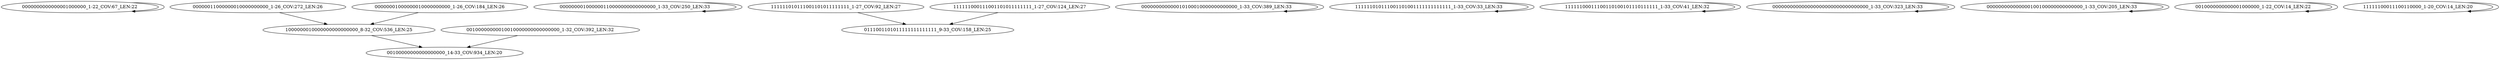 digraph G {
    "0000000000000001000000_1-22_COV:67_LEN:22" -> "0000000000000001000000_1-22_COV:67_LEN:22";
    "00000011000000010000000000_1-26_COV:272_LEN:26" -> "1000000010000000000000000_8-32_COV:536_LEN:25";
    "000000001000000110000000000000000_1-33_COV:250_LEN:33" -> "000000001000000110000000000000000_1-33_COV:250_LEN:33";
    "111111010111001101011111111_1-27_COV:92_LEN:27" -> "0111001101011111111111111_9-33_COV:158_LEN:25";
    "000000000000010100010000000000000_1-33_COV:389_LEN:33" -> "000000000000010100010000000000000_1-33_COV:389_LEN:33";
    "111111010111001101001111111111111_1-33_COV:33_LEN:33" -> "111111010111001101001111111111111_1-33_COV:33_LEN:33";
    "1000000010000000000000000_8-32_COV:536_LEN:25" -> "00100000000000000000_14-33_COV:934_LEN:20";
    "111111000111001101011111111_1-27_COV:124_LEN:27" -> "0111001101011111111111111_9-33_COV:158_LEN:25";
    "11111100011100110100101110111111_1-33_COV:41_LEN:32" -> "11111100011100110100101110111111_1-33_COV:41_LEN:32";
    "000000000000000000000000000000000_1-33_COV:323_LEN:33" -> "000000000000000000000000000000000_1-33_COV:323_LEN:33";
    "00100000000010010000000000000000_1-32_COV:392_LEN:32" -> "00100000000000000000_14-33_COV:934_LEN:20";
    "00000001000000010000000000_1-26_COV:184_LEN:26" -> "1000000010000000000000000_8-32_COV:536_LEN:25";
    "000000000000000100100000000000000_1-33_COV:205_LEN:33" -> "000000000000000100100000000000000_1-33_COV:205_LEN:33";
    "0010000000000001000000_1-22_COV:14_LEN:22" -> "0010000000000001000000_1-22_COV:14_LEN:22";
    "11111100011100110000_1-20_COV:14_LEN:20" -> "11111100011100110000_1-20_COV:14_LEN:20";
}
